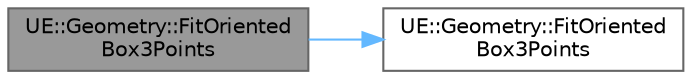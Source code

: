 digraph "UE::Geometry::FitOrientedBox3Points"
{
 // INTERACTIVE_SVG=YES
 // LATEX_PDF_SIZE
  bgcolor="transparent";
  edge [fontname=Helvetica,fontsize=10,labelfontname=Helvetica,labelfontsize=10];
  node [fontname=Helvetica,fontsize=10,shape=box,height=0.2,width=0.4];
  rankdir="LR";
  Node1 [id="Node000001",label="UE::Geometry::FitOriented\lBox3Points",height=0.2,width=0.4,color="gray40", fillcolor="grey60", style="filled", fontcolor="black",tooltip="Compute a close-fitting oriented bounding box to the given points."];
  Node1 -> Node2 [id="edge1_Node000001_Node000002",color="steelblue1",style="solid",tooltip=" "];
  Node2 [id="Node000002",label="UE::Geometry::FitOriented\lBox3Points",height=0.2,width=0.4,color="grey40", fillcolor="white", style="filled",URL="$d9/d39/namespaceUE_1_1Geometry.html#aec76b1b93c1cb88cf70bd40f8634307e",tooltip="Compute a close-fitting oriented bounding box to the given points."];
}

